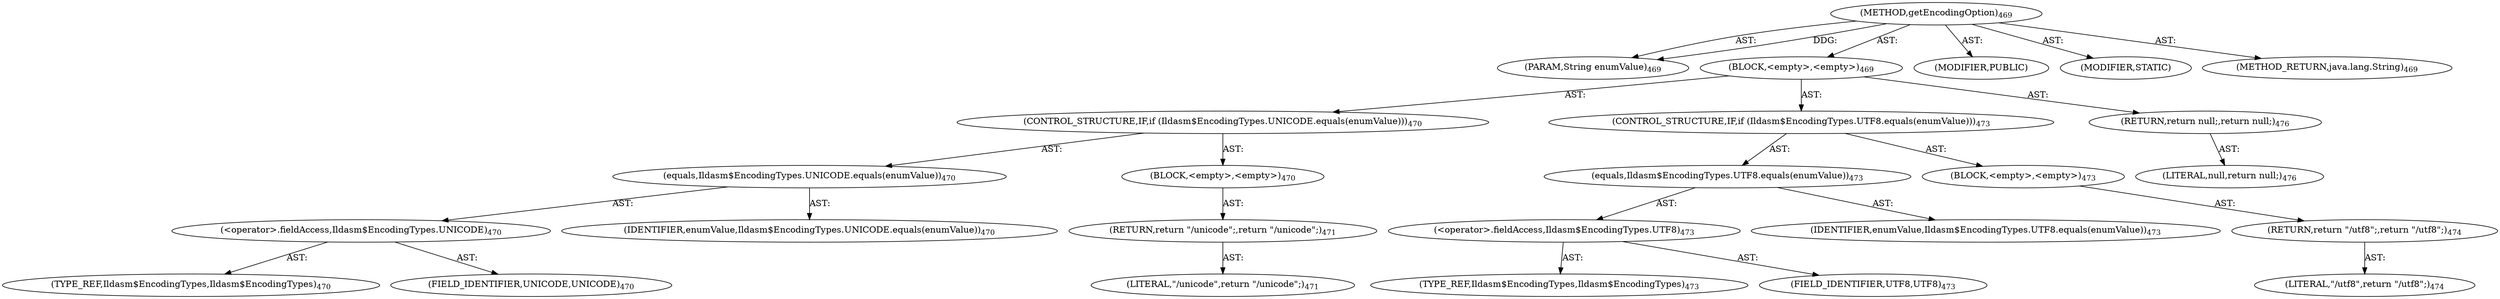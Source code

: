 digraph "getEncodingOption" {  
"111669149717" [label = <(METHOD,getEncodingOption)<SUB>469</SUB>> ]
"115964117030" [label = <(PARAM,String enumValue)<SUB>469</SUB>> ]
"25769803820" [label = <(BLOCK,&lt;empty&gt;,&lt;empty&gt;)<SUB>469</SUB>> ]
"47244640276" [label = <(CONTROL_STRUCTURE,IF,if (Ildasm$EncodingTypes.UNICODE.equals(enumValue)))<SUB>470</SUB>> ]
"30064771223" [label = <(equals,Ildasm$EncodingTypes.UNICODE.equals(enumValue))<SUB>470</SUB>> ]
"30064771224" [label = <(&lt;operator&gt;.fieldAccess,Ildasm$EncodingTypes.UNICODE)<SUB>470</SUB>> ]
"180388626435" [label = <(TYPE_REF,Ildasm$EncodingTypes,Ildasm$EncodingTypes)<SUB>470</SUB>> ]
"55834574900" [label = <(FIELD_IDENTIFIER,UNICODE,UNICODE)<SUB>470</SUB>> ]
"68719476850" [label = <(IDENTIFIER,enumValue,Ildasm$EncodingTypes.UNICODE.equals(enumValue))<SUB>470</SUB>> ]
"25769803821" [label = <(BLOCK,&lt;empty&gt;,&lt;empty&gt;)<SUB>470</SUB>> ]
"146028888069" [label = <(RETURN,return &quot;/unicode&quot;;,return &quot;/unicode&quot;;)<SUB>471</SUB>> ]
"90194313245" [label = <(LITERAL,&quot;/unicode&quot;,return &quot;/unicode&quot;;)<SUB>471</SUB>> ]
"47244640277" [label = <(CONTROL_STRUCTURE,IF,if (Ildasm$EncodingTypes.UTF8.equals(enumValue)))<SUB>473</SUB>> ]
"30064771225" [label = <(equals,Ildasm$EncodingTypes.UTF8.equals(enumValue))<SUB>473</SUB>> ]
"30064771226" [label = <(&lt;operator&gt;.fieldAccess,Ildasm$EncodingTypes.UTF8)<SUB>473</SUB>> ]
"180388626436" [label = <(TYPE_REF,Ildasm$EncodingTypes,Ildasm$EncodingTypes)<SUB>473</SUB>> ]
"55834574901" [label = <(FIELD_IDENTIFIER,UTF8,UTF8)<SUB>473</SUB>> ]
"68719476851" [label = <(IDENTIFIER,enumValue,Ildasm$EncodingTypes.UTF8.equals(enumValue))<SUB>473</SUB>> ]
"25769803822" [label = <(BLOCK,&lt;empty&gt;,&lt;empty&gt;)<SUB>473</SUB>> ]
"146028888070" [label = <(RETURN,return &quot;/utf8&quot;;,return &quot;/utf8&quot;;)<SUB>474</SUB>> ]
"90194313246" [label = <(LITERAL,&quot;/utf8&quot;,return &quot;/utf8&quot;;)<SUB>474</SUB>> ]
"146028888071" [label = <(RETURN,return null;,return null;)<SUB>476</SUB>> ]
"90194313247" [label = <(LITERAL,null,return null;)<SUB>476</SUB>> ]
"133143986240" [label = <(MODIFIER,PUBLIC)> ]
"133143986241" [label = <(MODIFIER,STATIC)> ]
"128849018901" [label = <(METHOD_RETURN,java.lang.String)<SUB>469</SUB>> ]
  "111669149717" -> "115964117030"  [ label = "AST: "] 
  "111669149717" -> "25769803820"  [ label = "AST: "] 
  "111669149717" -> "133143986240"  [ label = "AST: "] 
  "111669149717" -> "133143986241"  [ label = "AST: "] 
  "111669149717" -> "128849018901"  [ label = "AST: "] 
  "25769803820" -> "47244640276"  [ label = "AST: "] 
  "25769803820" -> "47244640277"  [ label = "AST: "] 
  "25769803820" -> "146028888071"  [ label = "AST: "] 
  "47244640276" -> "30064771223"  [ label = "AST: "] 
  "47244640276" -> "25769803821"  [ label = "AST: "] 
  "30064771223" -> "30064771224"  [ label = "AST: "] 
  "30064771223" -> "68719476850"  [ label = "AST: "] 
  "30064771224" -> "180388626435"  [ label = "AST: "] 
  "30064771224" -> "55834574900"  [ label = "AST: "] 
  "25769803821" -> "146028888069"  [ label = "AST: "] 
  "146028888069" -> "90194313245"  [ label = "AST: "] 
  "47244640277" -> "30064771225"  [ label = "AST: "] 
  "47244640277" -> "25769803822"  [ label = "AST: "] 
  "30064771225" -> "30064771226"  [ label = "AST: "] 
  "30064771225" -> "68719476851"  [ label = "AST: "] 
  "30064771226" -> "180388626436"  [ label = "AST: "] 
  "30064771226" -> "55834574901"  [ label = "AST: "] 
  "25769803822" -> "146028888070"  [ label = "AST: "] 
  "146028888070" -> "90194313246"  [ label = "AST: "] 
  "146028888071" -> "90194313247"  [ label = "AST: "] 
  "111669149717" -> "115964117030"  [ label = "DDG: "] 
}
